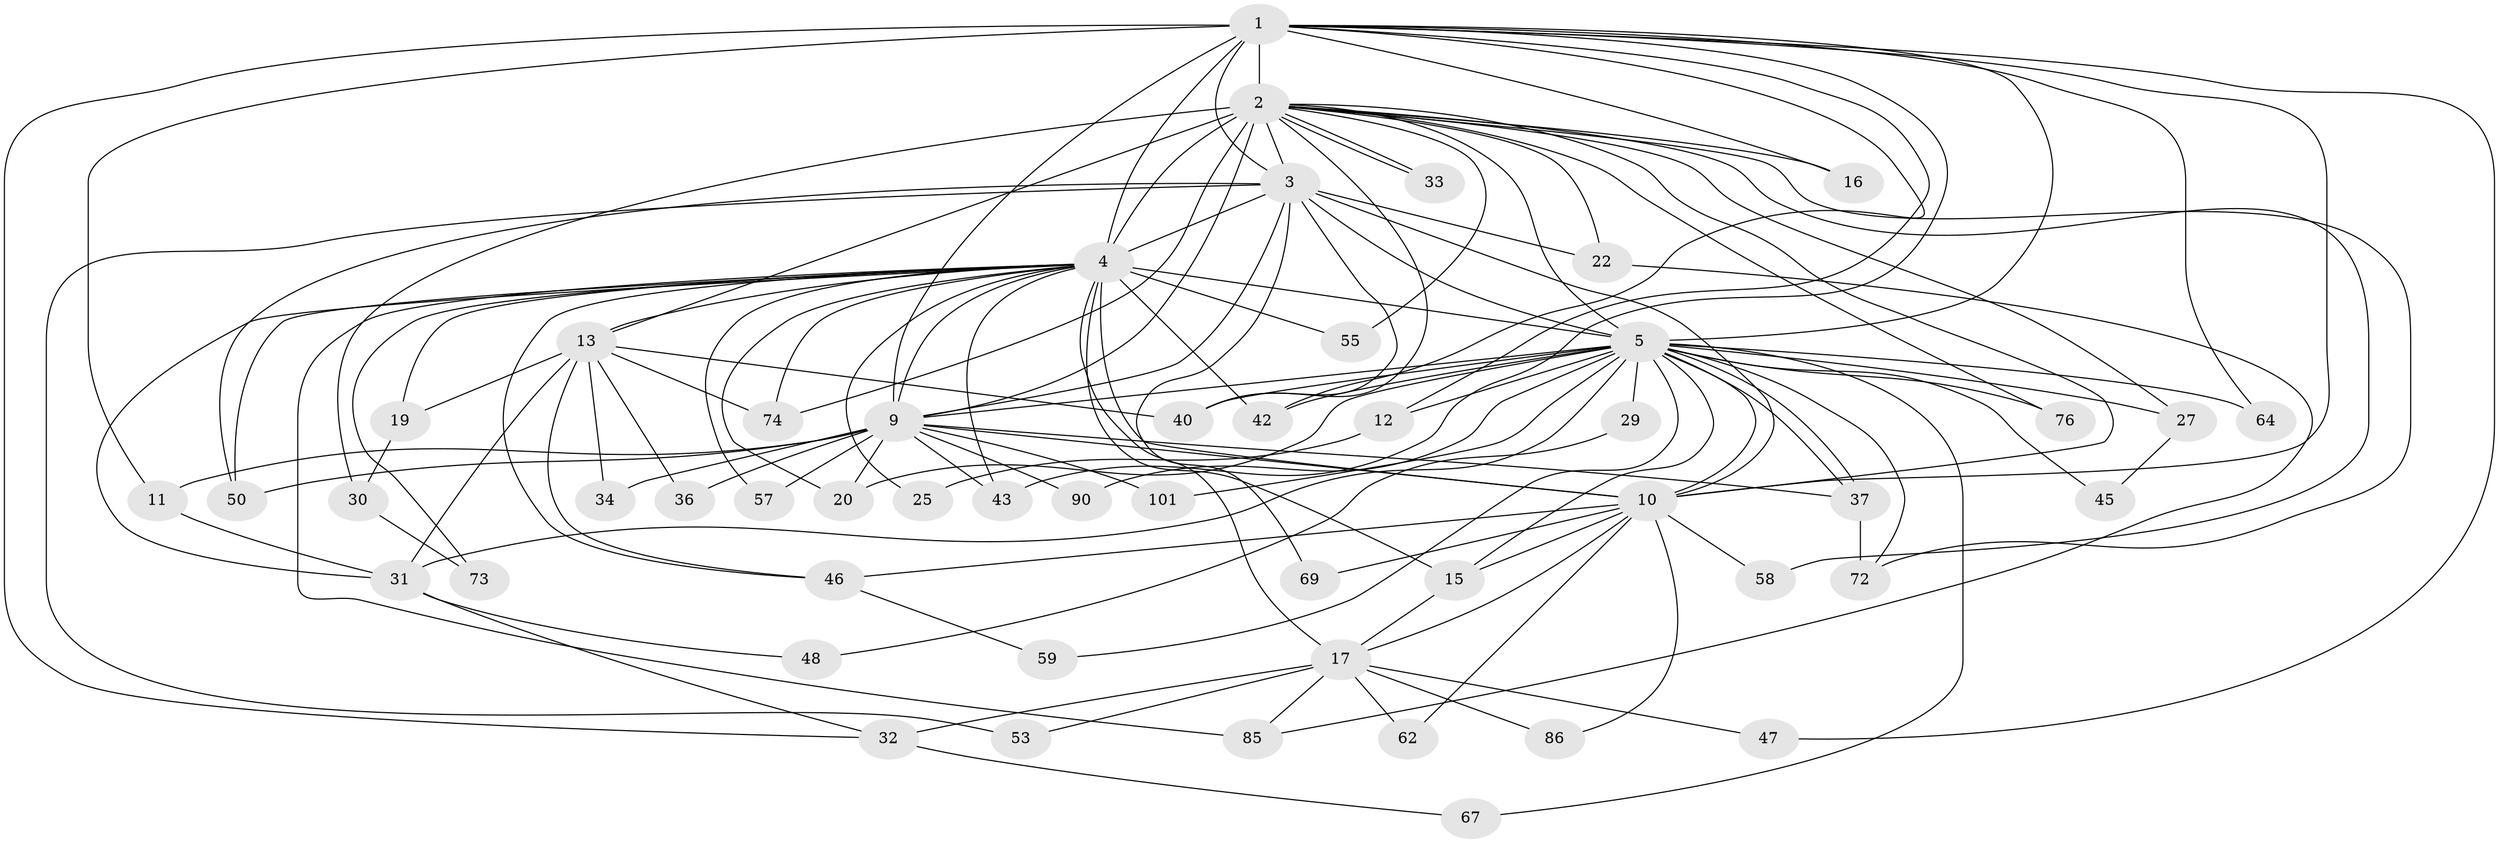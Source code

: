 // original degree distribution, {22: 0.009708737864077669, 30: 0.009708737864077669, 15: 0.019417475728155338, 24: 0.009708737864077669, 17: 0.009708737864077669, 20: 0.038834951456310676, 3: 0.21359223300970873, 9: 0.019417475728155338, 5: 0.02912621359223301, 2: 0.5436893203883495, 10: 0.009708737864077669, 4: 0.07766990291262135, 6: 0.009708737864077669}
// Generated by graph-tools (version 1.1) at 2025/13/03/09/25 04:13:53]
// undirected, 51 vertices, 124 edges
graph export_dot {
graph [start="1"]
  node [color=gray90,style=filled];
  1;
  2 [super="+79+80+87+99+66+18+68"];
  3 [super="+71"];
  4 [super="+70+26+6+63+60+65"];
  5 [super="+8"];
  9;
  10;
  11;
  12;
  13;
  15 [super="+28+21"];
  16;
  17 [super="+39"];
  19;
  20 [super="+61"];
  22;
  25;
  27;
  29;
  30;
  31 [super="+35+103"];
  32 [super="+54"];
  33;
  34;
  36;
  37 [super="+84+56"];
  40 [super="+44+92"];
  42 [super="+93"];
  43 [super="+52"];
  45;
  46 [super="+78"];
  47;
  48;
  50 [super="+89+82"];
  53;
  55;
  57;
  58;
  59;
  62;
  64;
  67;
  69;
  72;
  73;
  74 [super="+77"];
  76;
  85 [super="+95+88"];
  86;
  90;
  101;
  1 -- 2 [weight=3];
  1 -- 3;
  1 -- 4 [weight=6];
  1 -- 5 [weight=2];
  1 -- 9;
  1 -- 10;
  1 -- 11;
  1 -- 12;
  1 -- 16;
  1 -- 32;
  1 -- 42;
  1 -- 47;
  1 -- 64;
  1 -- 43;
  2 -- 3;
  2 -- 4 [weight=11];
  2 -- 5 [weight=2];
  2 -- 9;
  2 -- 10;
  2 -- 13;
  2 -- 16;
  2 -- 22;
  2 -- 27;
  2 -- 30;
  2 -- 33;
  2 -- 33;
  2 -- 55;
  2 -- 58;
  2 -- 72;
  2 -- 74;
  2 -- 40;
  2 -- 76;
  3 -- 4 [weight=4];
  3 -- 5 [weight=2];
  3 -- 9;
  3 -- 10;
  3 -- 22;
  3 -- 40;
  3 -- 50;
  3 -- 53;
  3 -- 69;
  4 -- 5 [weight=12];
  4 -- 9 [weight=4];
  4 -- 10 [weight=6];
  4 -- 19;
  4 -- 46;
  4 -- 73;
  4 -- 13;
  4 -- 15 [weight=3];
  4 -- 17 [weight=2];
  4 -- 20;
  4 -- 85 [weight=2];
  4 -- 25;
  4 -- 42;
  4 -- 43;
  4 -- 50 [weight=2];
  4 -- 55;
  4 -- 57;
  4 -- 74;
  4 -- 31;
  5 -- 9 [weight=2];
  5 -- 10 [weight=3];
  5 -- 12;
  5 -- 20;
  5 -- 29 [weight=2];
  5 -- 37;
  5 -- 37;
  5 -- 45;
  5 -- 59;
  5 -- 64;
  5 -- 90;
  5 -- 101;
  5 -- 67;
  5 -- 72;
  5 -- 40;
  5 -- 76;
  5 -- 15;
  5 -- 27;
  5 -- 31;
  5 -- 42;
  9 -- 10;
  9 -- 11;
  9 -- 20;
  9 -- 34;
  9 -- 36;
  9 -- 43;
  9 -- 57;
  9 -- 90;
  9 -- 101;
  9 -- 50;
  9 -- 37;
  10 -- 15;
  10 -- 17;
  10 -- 58;
  10 -- 62;
  10 -- 69;
  10 -- 86;
  10 -- 46;
  11 -- 31;
  12 -- 25;
  13 -- 19;
  13 -- 31;
  13 -- 34;
  13 -- 36;
  13 -- 40;
  13 -- 46;
  13 -- 74;
  15 -- 17;
  17 -- 32;
  17 -- 47;
  17 -- 53;
  17 -- 62;
  17 -- 85;
  17 -- 86;
  19 -- 30;
  22 -- 85;
  27 -- 45;
  29 -- 48;
  30 -- 73;
  31 -- 48;
  31 -- 32;
  32 -- 67;
  37 -- 72;
  46 -- 59;
}

